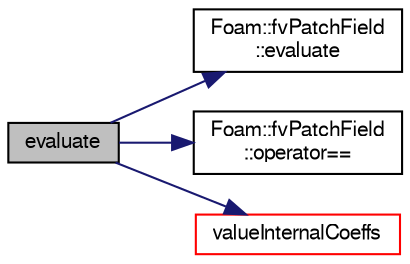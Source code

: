 digraph "evaluate"
{
  bgcolor="transparent";
  edge [fontname="FreeSans",fontsize="10",labelfontname="FreeSans",labelfontsize="10"];
  node [fontname="FreeSans",fontsize="10",shape=record];
  rankdir="LR";
  Node32 [label="evaluate",height=0.2,width=0.4,color="black", fillcolor="grey75", style="filled", fontcolor="black"];
  Node32 -> Node33 [color="midnightblue",fontsize="10",style="solid",fontname="FreeSans"];
  Node33 [label="Foam::fvPatchField\l::evaluate",height=0.2,width=0.4,color="black",URL="$a22354.html#a3b59c070ab0408e3bbb21927540159f4",tooltip="Evaluate the patch field, sets Updated to false. "];
  Node32 -> Node34 [color="midnightblue",fontsize="10",style="solid",fontname="FreeSans"];
  Node34 [label="Foam::fvPatchField\l::operator==",height=0.2,width=0.4,color="black",URL="$a22354.html#a3798c4d56e6290b68ef3c55d814a11ed"];
  Node32 -> Node35 [color="midnightblue",fontsize="10",style="solid",fontname="FreeSans"];
  Node35 [label="valueInternalCoeffs",height=0.2,width=0.4,color="red",URL="$a22002.html#a2b42863403587b404576ca43b676433e",tooltip="Return the matrix diagonal coefficients corresponding to the. "];
}
